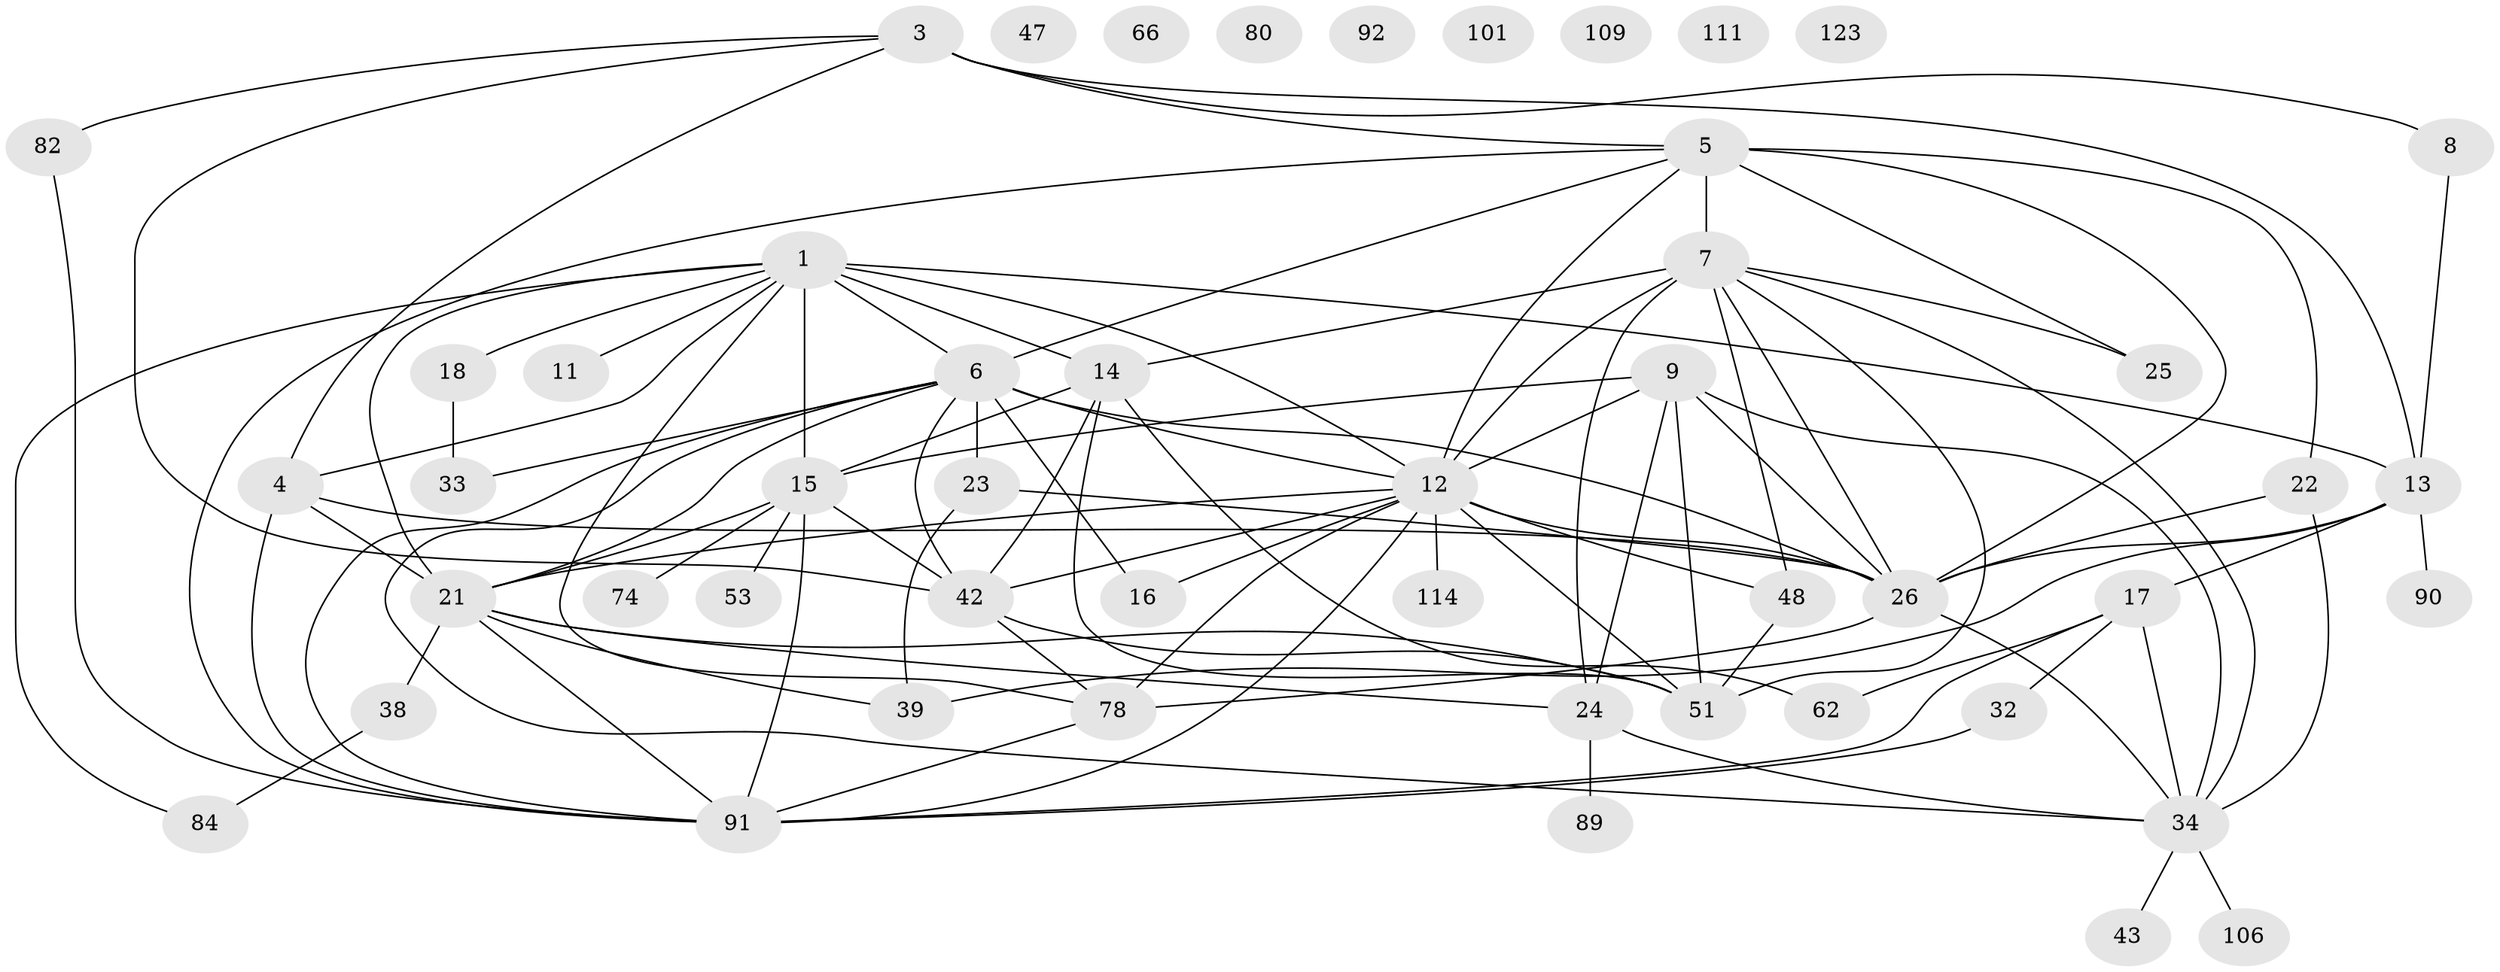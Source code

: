// original degree distribution, {4: 0.1532258064516129, 5: 0.11290322580645161, 2: 0.21774193548387097, 3: 0.1774193548387097, 1: 0.14516129032258066, 7: 0.04032258064516129, 6: 0.07258064516129033, 0: 0.06451612903225806, 9: 0.008064516129032258, 8: 0.008064516129032258}
// Generated by graph-tools (version 1.1) at 2025/16/03/04/25 18:16:31]
// undirected, 50 vertices, 100 edges
graph export_dot {
graph [start="1"]
  node [color=gray90,style=filled];
  1 [super="+2"];
  3 [super="+29"];
  4 [super="+117+10"];
  5 [super="+99+63+20"];
  6 [super="+56+95+36+49"];
  7 [super="+27+70+93"];
  8;
  9 [super="+72"];
  11;
  12 [super="+97+46+105+85+86"];
  13 [super="+69"];
  14 [super="+112"];
  15 [super="+73+37+41+88"];
  16 [super="+59"];
  17 [super="+19"];
  18 [super="+110"];
  21 [super="+103+122+68+58"];
  22 [super="+31"];
  23 [super="+45"];
  24 [super="+60+75"];
  25;
  26 [super="+96+54+30"];
  32 [super="+35+71"];
  33 [super="+67"];
  34 [super="+100+44"];
  38;
  39 [super="+40+108"];
  42 [super="+61"];
  43;
  47;
  48;
  51 [super="+83+52"];
  53;
  62;
  66;
  74;
  78 [super="+81+87"];
  80;
  82;
  84 [super="+119+102"];
  89;
  90;
  91 [super="+104"];
  92;
  101;
  106;
  109;
  111;
  114;
  123;
  1 -- 84;
  1 -- 12 [weight=2];
  1 -- 13;
  1 -- 4;
  1 -- 6;
  1 -- 11;
  1 -- 14;
  1 -- 15 [weight=2];
  1 -- 78;
  1 -- 18;
  1 -- 21;
  3 -- 5;
  3 -- 8;
  3 -- 82;
  3 -- 4;
  3 -- 13;
  3 -- 42;
  4 -- 21;
  4 -- 91;
  4 -- 26;
  5 -- 7 [weight=2];
  5 -- 91;
  5 -- 25;
  5 -- 22;
  5 -- 6;
  5 -- 12;
  5 -- 26;
  6 -- 33;
  6 -- 91;
  6 -- 21;
  6 -- 23;
  6 -- 26 [weight=3];
  6 -- 16;
  6 -- 42 [weight=2];
  6 -- 12 [weight=2];
  6 -- 34;
  7 -- 48;
  7 -- 24;
  7 -- 12 [weight=3];
  7 -- 34 [weight=2];
  7 -- 26;
  7 -- 14;
  7 -- 51;
  7 -- 25;
  8 -- 13;
  9 -- 24 [weight=2];
  9 -- 34;
  9 -- 51;
  9 -- 26;
  9 -- 12;
  9 -- 15;
  12 -- 114;
  12 -- 51;
  12 -- 16;
  12 -- 48;
  12 -- 26;
  12 -- 91;
  12 -- 42;
  12 -- 21;
  12 -- 78 [weight=2];
  13 -- 17;
  13 -- 90;
  13 -- 39;
  13 -- 26;
  14 -- 51;
  14 -- 62;
  14 -- 15;
  14 -- 42;
  15 -- 91;
  15 -- 21 [weight=3];
  15 -- 74;
  15 -- 53;
  15 -- 42;
  17 -- 32;
  17 -- 62;
  17 -- 34;
  17 -- 91;
  18 -- 33;
  21 -- 38;
  21 -- 24;
  21 -- 51;
  21 -- 39;
  21 -- 91;
  22 -- 26;
  22 -- 34;
  23 -- 39;
  23 -- 26;
  24 -- 89;
  24 -- 34;
  26 -- 34;
  26 -- 78;
  32 -- 91;
  34 -- 43;
  34 -- 106;
  38 -- 84;
  42 -- 51;
  42 -- 78;
  48 -- 51;
  78 -- 91;
  82 -- 91;
}
